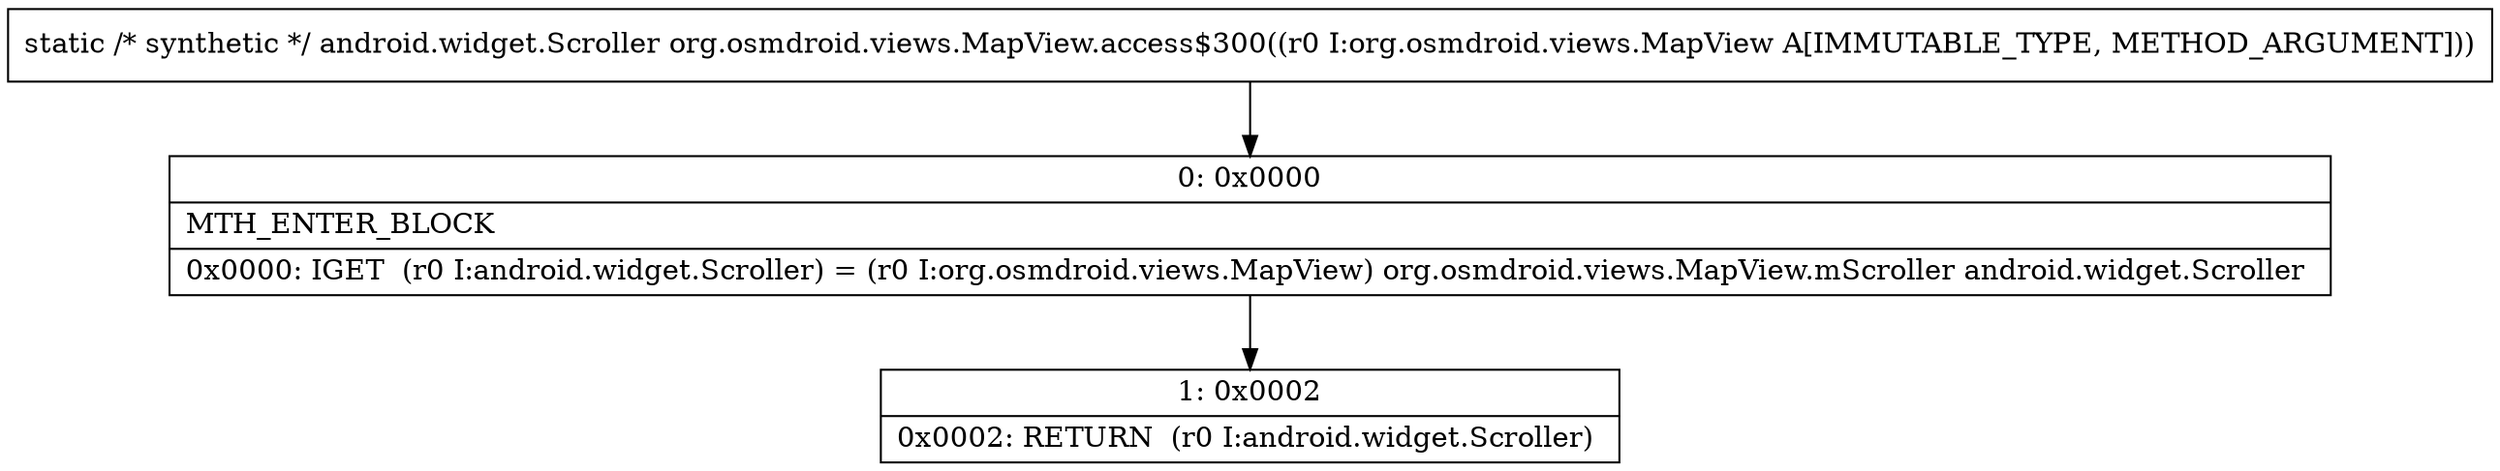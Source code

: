 digraph "CFG fororg.osmdroid.views.MapView.access$300(Lorg\/osmdroid\/views\/MapView;)Landroid\/widget\/Scroller;" {
Node_0 [shape=record,label="{0\:\ 0x0000|MTH_ENTER_BLOCK\l|0x0000: IGET  (r0 I:android.widget.Scroller) = (r0 I:org.osmdroid.views.MapView) org.osmdroid.views.MapView.mScroller android.widget.Scroller \l}"];
Node_1 [shape=record,label="{1\:\ 0x0002|0x0002: RETURN  (r0 I:android.widget.Scroller) \l}"];
MethodNode[shape=record,label="{static \/* synthetic *\/ android.widget.Scroller org.osmdroid.views.MapView.access$300((r0 I:org.osmdroid.views.MapView A[IMMUTABLE_TYPE, METHOD_ARGUMENT])) }"];
MethodNode -> Node_0;
Node_0 -> Node_1;
}


